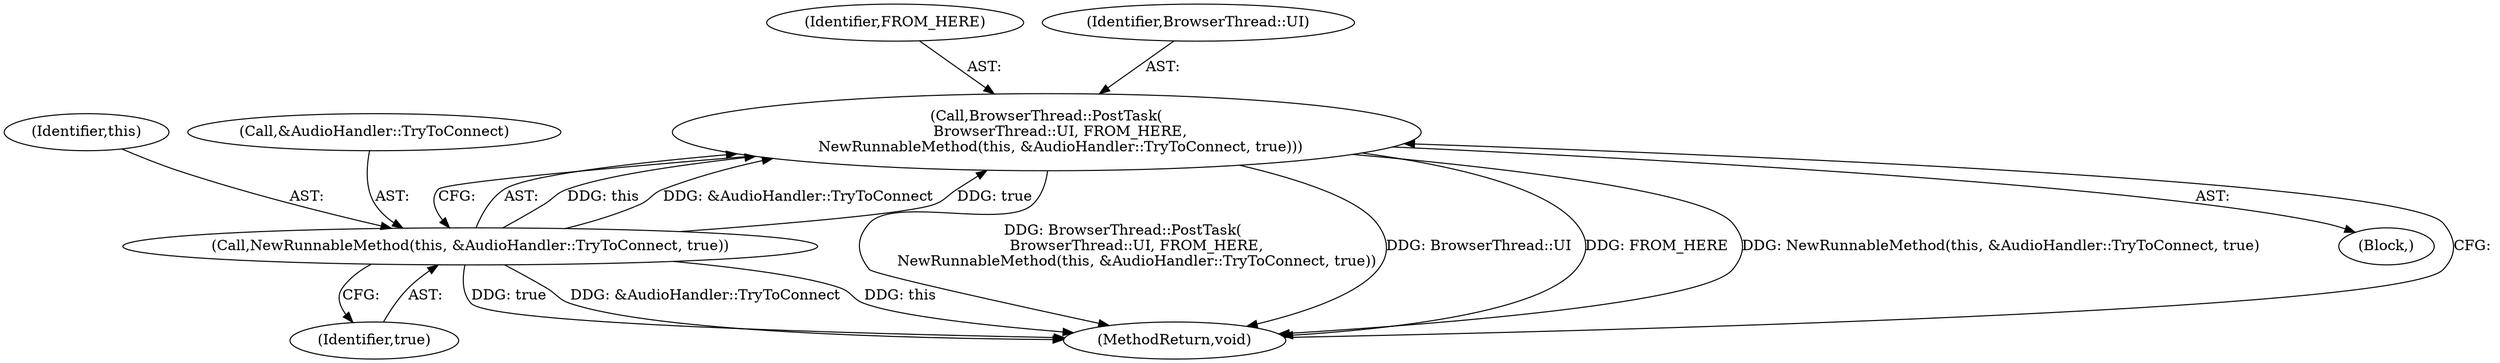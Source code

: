 digraph "0_Chrome_51dfe5e3b332bcea02fb4d4c7493ae841106dd9b_1@API" {
"1000133" [label="(Call,BrowserThread::PostTask(\n      BrowserThread::UI, FROM_HERE,\n      NewRunnableMethod(this, &AudioHandler::TryToConnect, true)))"];
"1000136" [label="(Call,NewRunnableMethod(this, &AudioHandler::TryToConnect, true))"];
"1000133" [label="(Call,BrowserThread::PostTask(\n      BrowserThread::UI, FROM_HERE,\n      NewRunnableMethod(this, &AudioHandler::TryToConnect, true)))"];
"1000135" [label="(Identifier,FROM_HERE)"];
"1000141" [label="(MethodReturn,void)"];
"1000102" [label="(Block,)"];
"1000134" [label="(Identifier,BrowserThread::UI)"];
"1000136" [label="(Call,NewRunnableMethod(this, &AudioHandler::TryToConnect, true))"];
"1000137" [label="(Identifier,this)"];
"1000138" [label="(Call,&AudioHandler::TryToConnect)"];
"1000140" [label="(Identifier,true)"];
"1000133" -> "1000102"  [label="AST: "];
"1000133" -> "1000136"  [label="CFG: "];
"1000134" -> "1000133"  [label="AST: "];
"1000135" -> "1000133"  [label="AST: "];
"1000136" -> "1000133"  [label="AST: "];
"1000141" -> "1000133"  [label="CFG: "];
"1000133" -> "1000141"  [label="DDG: BrowserThread::PostTask(\n      BrowserThread::UI, FROM_HERE,\n      NewRunnableMethod(this, &AudioHandler::TryToConnect, true))"];
"1000133" -> "1000141"  [label="DDG: BrowserThread::UI"];
"1000133" -> "1000141"  [label="DDG: FROM_HERE"];
"1000133" -> "1000141"  [label="DDG: NewRunnableMethod(this, &AudioHandler::TryToConnect, true)"];
"1000136" -> "1000133"  [label="DDG: this"];
"1000136" -> "1000133"  [label="DDG: &AudioHandler::TryToConnect"];
"1000136" -> "1000133"  [label="DDG: true"];
"1000136" -> "1000140"  [label="CFG: "];
"1000137" -> "1000136"  [label="AST: "];
"1000138" -> "1000136"  [label="AST: "];
"1000140" -> "1000136"  [label="AST: "];
"1000136" -> "1000141"  [label="DDG: true"];
"1000136" -> "1000141"  [label="DDG: &AudioHandler::TryToConnect"];
"1000136" -> "1000141"  [label="DDG: this"];
}
